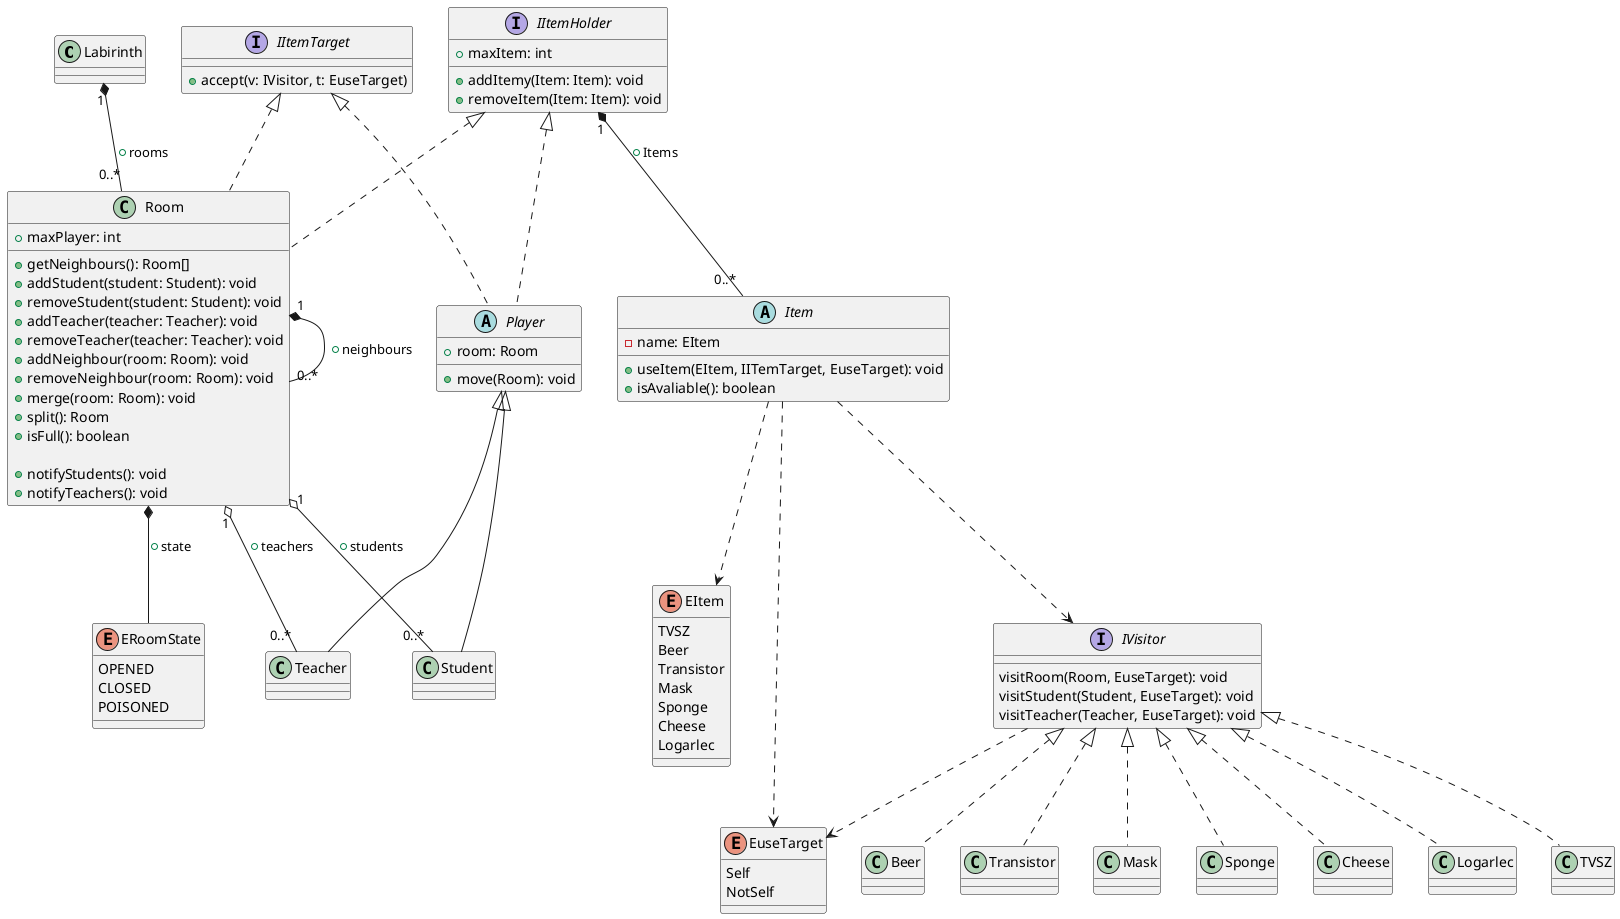 @startuml UML

class Labirinth {

}

class Room implements IItemHolder, IItemTarget{
    + maxPlayer: int

    +getNeighbours(): Room[]
    +addStudent(student: Student): void
    +removeStudent(student: Student): void
    +addTeacher(teacher: Teacher): void
    +removeTeacher(teacher: Teacher): void
    +addNeighbour(room: Room): void
    +removeNeighbour(room: Room): void
    +merge(room: Room): void
    +split(): Room
    +isFull(): boolean

    +notifyStudents(): void
    +notifyTeachers(): void

}

abstract class Player implements IItemHolder, IItemTarget{
    + room: Room
    + move(Room): void
}

interface IVisitor {
    visitRoom(Room, EuseTarget): void
    visitStudent(Student, EuseTarget): void
    visitTeacher(Teacher, EuseTarget): void
}

enum EItem{
    TVSZ
    Beer
    Transistor
    Mask
    Sponge
    Cheese
    Logarlec
}

abstract class Item{
    -name: EItem
    + useItem(EItem, IITemTarget, EuseTarget): void
    + isAvaliable(): boolean
}

interface IItemTarget{
    + accept(v: IVisitor, t: EuseTarget)
}

class Teacher extends Player{}


class Student extends Player{
}

enum EuseTarget{
    Self
    NotSelf
}

interface IItemHolder {
    + maxItem: int
    + addItemy(Item: Item): void
    + removeItem(Item: Item): void
}

enum ERoomState {
    OPENED
    CLOSED
    POISONED

}

class TVSZ implements IVisitor {
}

class Beer  implements IVisitor {
}

class Transistor implements IVisitor  {
}

class Mask  implements IVisitor  {
}

class Sponge  implements IVisitor  {
}

class Cheese  implements IVisitor {
}

class Logarlec  implements IVisitor  {
}

Room "1" o-- "0..*" Student: + students
Room "1" o-- "0..*" Teacher: + teachers
Room "1" *-- "0..*" Room: + neighbours
IItemHolder "1" *-- "0..*" Item: + Items
Room *-- ERoomState: + state
Labirinth "1" *-- "0..*" Room: + rooms

Item ..> IVisitor
Item ..> EItem
Item ..> EuseTarget
IVisitor ..> EuseTarget

@enduml
